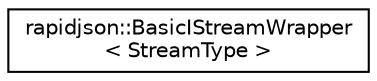 digraph "Graphical Class Hierarchy"
{
 // INTERACTIVE_SVG=YES
 // LATEX_PDF_SIZE
  edge [fontname="Helvetica",fontsize="10",labelfontname="Helvetica",labelfontsize="10"];
  node [fontname="Helvetica",fontsize="10",shape=record];
  rankdir="LR";
  Node0 [label="rapidjson::BasicIStreamWrapper\l\< StreamType \>",height=0.2,width=0.4,color="black", fillcolor="white", style="filled",URL="$classrapidjson_1_1_basic_i_stream_wrapper.html",tooltip="Wrapper of std::basic_istream into RapidJSON's Stream concept."];
}
